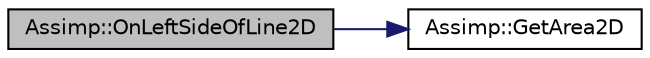 digraph "Assimp::OnLeftSideOfLine2D"
{
  edge [fontname="Helvetica",fontsize="10",labelfontname="Helvetica",labelfontsize="10"];
  node [fontname="Helvetica",fontsize="10",shape=record];
  rankdir="LR";
  Node1 [label="Assimp::OnLeftSideOfLine2D",height=0.2,width=0.4,color="black", fillcolor="grey75", style="filled", fontcolor="black"];
  Node1 -> Node2 [color="midnightblue",fontsize="10",style="solid"];
  Node2 [label="Assimp::GetArea2D",height=0.2,width=0.4,color="black", fillcolor="white", style="filled",URL="$namespace_assimp.html#af60598b5a7161a8c918b65fea426c08d"];
}
